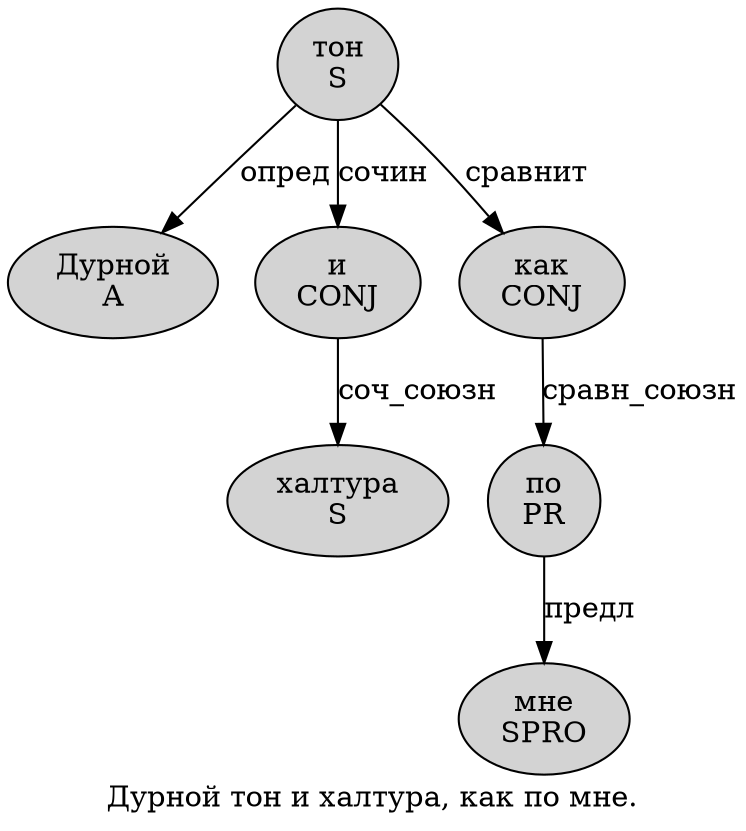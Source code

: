 digraph SENTENCE_2634 {
	graph [label="Дурной тон и халтура, как по мне."]
	node [style=filled]
		0 [label="Дурной
A" color="" fillcolor=lightgray penwidth=1 shape=ellipse]
		1 [label="тон
S" color="" fillcolor=lightgray penwidth=1 shape=ellipse]
		2 [label="и
CONJ" color="" fillcolor=lightgray penwidth=1 shape=ellipse]
		3 [label="халтура
S" color="" fillcolor=lightgray penwidth=1 shape=ellipse]
		5 [label="как
CONJ" color="" fillcolor=lightgray penwidth=1 shape=ellipse]
		6 [label="по
PR" color="" fillcolor=lightgray penwidth=1 shape=ellipse]
		7 [label="мне
SPRO" color="" fillcolor=lightgray penwidth=1 shape=ellipse]
			5 -> 6 [label="сравн_союзн"]
			1 -> 0 [label="опред"]
			1 -> 2 [label="сочин"]
			1 -> 5 [label="сравнит"]
			6 -> 7 [label="предл"]
			2 -> 3 [label="соч_союзн"]
}